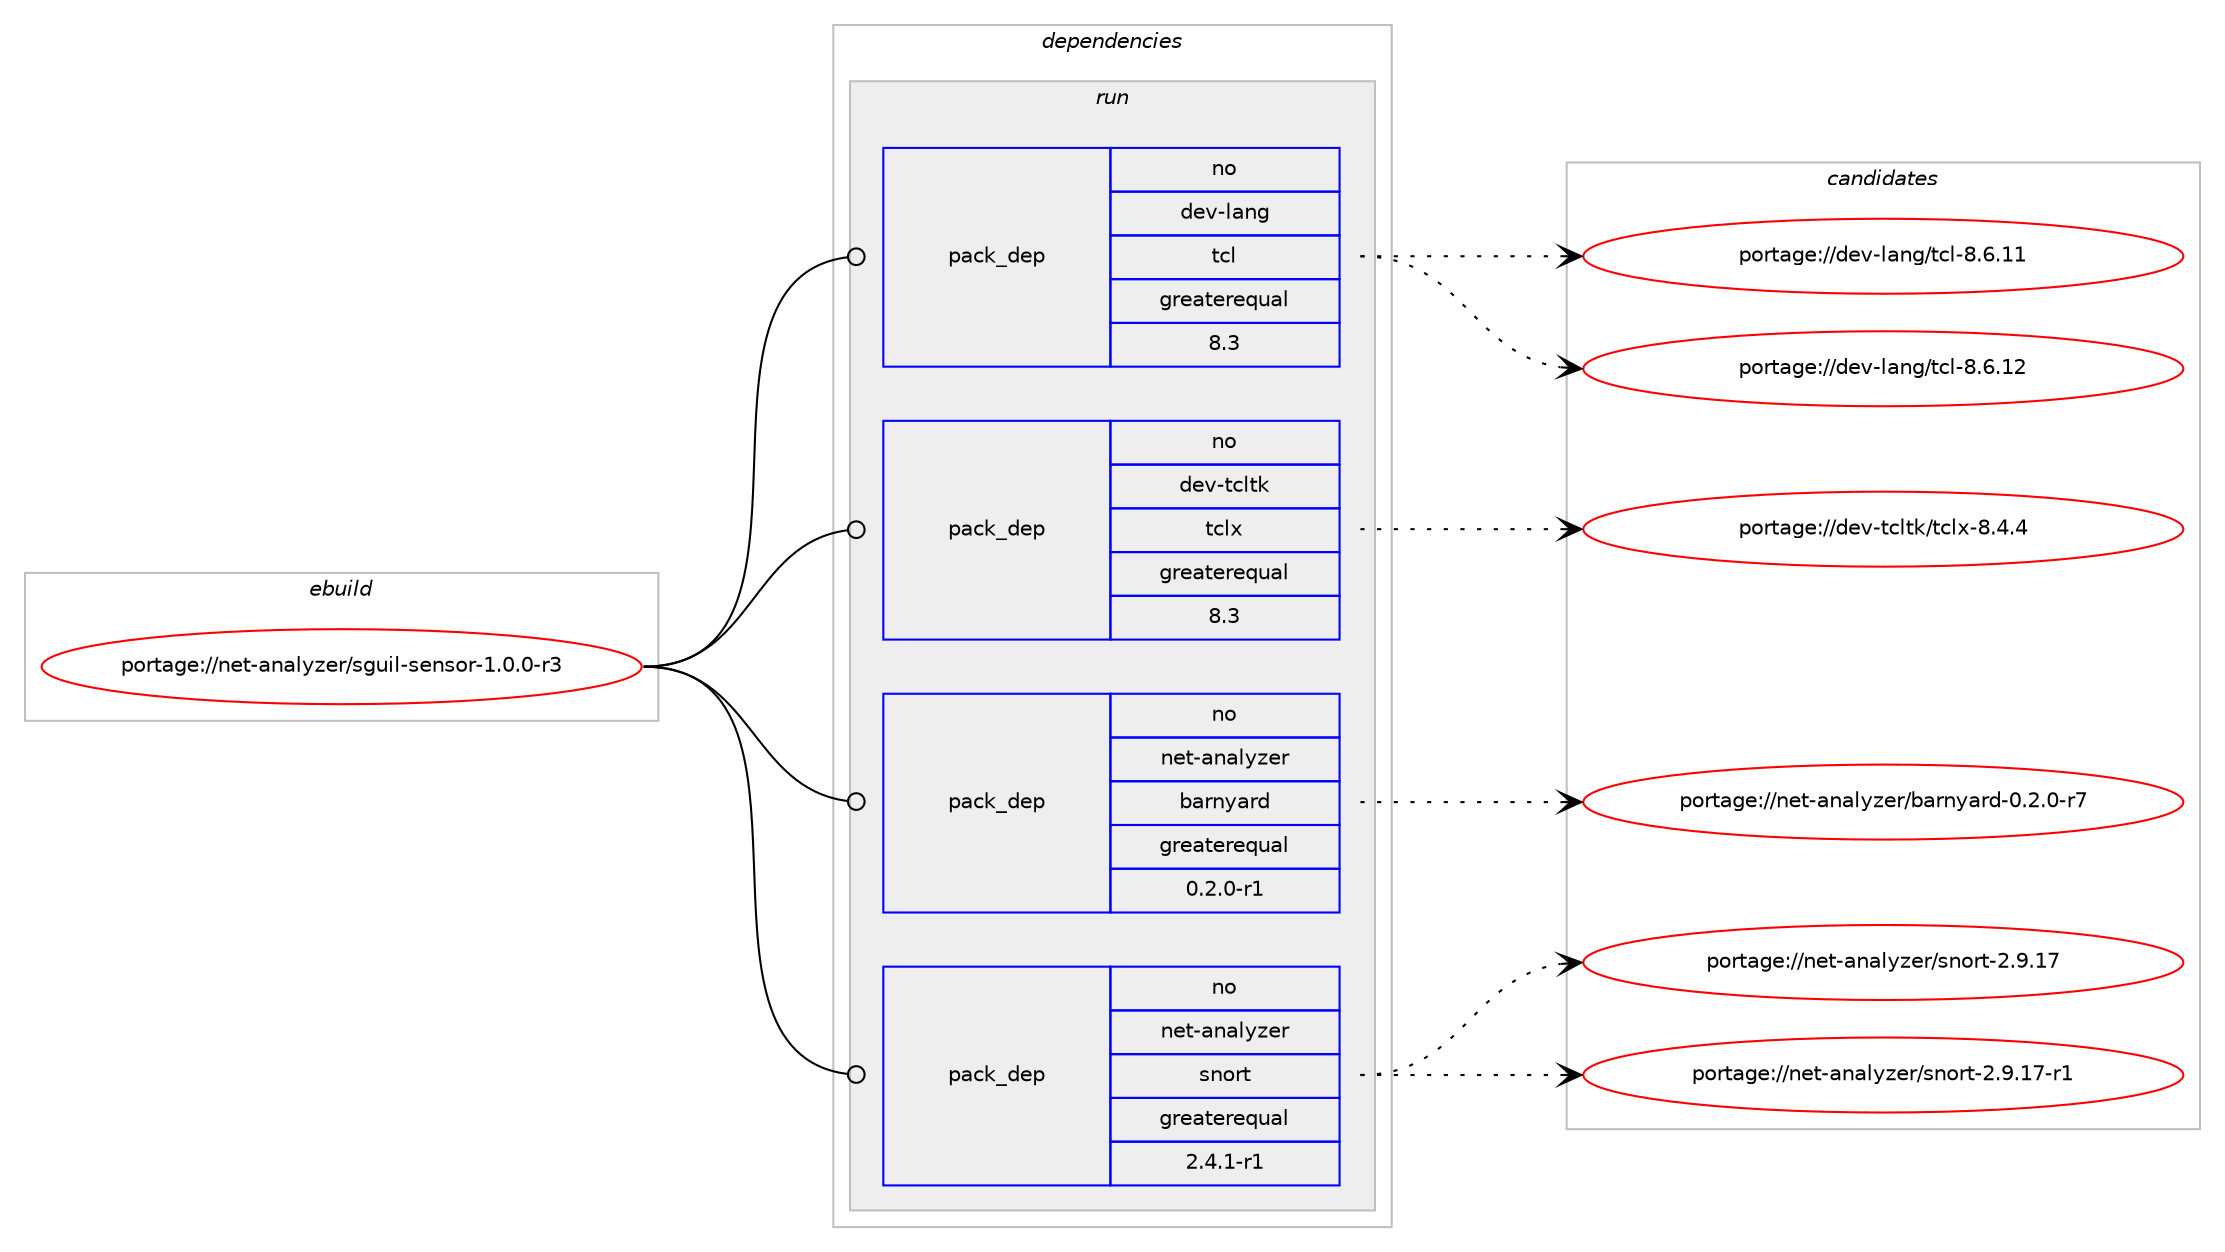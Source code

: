 digraph prolog {

# *************
# Graph options
# *************

newrank=true;
concentrate=true;
compound=true;
graph [rankdir=LR,fontname=Helvetica,fontsize=10,ranksep=1.5];#, ranksep=2.5, nodesep=0.2];
edge  [arrowhead=vee];
node  [fontname=Helvetica,fontsize=10];

# **********
# The ebuild
# **********

subgraph cluster_leftcol {
color=gray;
rank=same;
label=<<i>ebuild</i>>;
id [label="portage://net-analyzer/sguil-sensor-1.0.0-r3", color=red, width=4, href="../net-analyzer/sguil-sensor-1.0.0-r3.svg"];
}

# ****************
# The dependencies
# ****************

subgraph cluster_midcol {
color=gray;
label=<<i>dependencies</i>>;
subgraph cluster_compile {
fillcolor="#eeeeee";
style=filled;
label=<<i>compile</i>>;
# *** BEGIN UNKNOWN DEPENDENCY TYPE (TODO) ***
# id -> package_dependency(portage://net-analyzer/sguil-sensor-1.0.0-r3,install,no,acct-group,sguil,none,[,,],[],[])
# *** END UNKNOWN DEPENDENCY TYPE (TODO) ***

# *** BEGIN UNKNOWN DEPENDENCY TYPE (TODO) ***
# id -> package_dependency(portage://net-analyzer/sguil-sensor-1.0.0-r3,install,no,acct-user,sguil,none,[,,],[],[])
# *** END UNKNOWN DEPENDENCY TYPE (TODO) ***

}
subgraph cluster_compileandrun {
fillcolor="#eeeeee";
style=filled;
label=<<i>compile and run</i>>;
}
subgraph cluster_run {
fillcolor="#eeeeee";
style=filled;
label=<<i>run</i>>;
# *** BEGIN UNKNOWN DEPENDENCY TYPE (TODO) ***
# id -> package_dependency(portage://net-analyzer/sguil-sensor-1.0.0-r3,run,no,acct-group,sguil,none,[,,],[],[])
# *** END UNKNOWN DEPENDENCY TYPE (TODO) ***

# *** BEGIN UNKNOWN DEPENDENCY TYPE (TODO) ***
# id -> package_dependency(portage://net-analyzer/sguil-sensor-1.0.0-r3,run,no,acct-user,sguil,none,[,,],[],[])
# *** END UNKNOWN DEPENDENCY TYPE (TODO) ***

subgraph pack3 {
dependency40 [label=<<TABLE BORDER="0" CELLBORDER="1" CELLSPACING="0" CELLPADDING="4" WIDTH="220"><TR><TD ROWSPAN="6" CELLPADDING="30">pack_dep</TD></TR><TR><TD WIDTH="110">no</TD></TR><TR><TD>dev-lang</TD></TR><TR><TD>tcl</TD></TR><TR><TD>greaterequal</TD></TR><TR><TD>8.3</TD></TR></TABLE>>, shape=none, color=blue];
}
id:e -> dependency40:w [weight=20,style="solid",arrowhead="odot"];
# *** BEGIN UNKNOWN DEPENDENCY TYPE (TODO) ***
# id -> package_dependency(portage://net-analyzer/sguil-sensor-1.0.0-r3,run,no,dev-ml,pcre-ocaml,none,[,,],any_same_slot,[])
# *** END UNKNOWN DEPENDENCY TYPE (TODO) ***

subgraph pack4 {
dependency41 [label=<<TABLE BORDER="0" CELLBORDER="1" CELLSPACING="0" CELLPADDING="4" WIDTH="220"><TR><TD ROWSPAN="6" CELLPADDING="30">pack_dep</TD></TR><TR><TD WIDTH="110">no</TD></TR><TR><TD>dev-tcltk</TD></TR><TR><TD>tclx</TD></TR><TR><TD>greaterequal</TD></TR><TR><TD>8.3</TD></TR></TABLE>>, shape=none, color=blue];
}
id:e -> dependency41:w [weight=20,style="solid",arrowhead="odot"];
# *** BEGIN UNKNOWN DEPENDENCY TYPE (TODO) ***
# id -> package_dependency(portage://net-analyzer/sguil-sensor-1.0.0-r3,run,no,dev-tcltk,tls,none,[,,],[],[])
# *** END UNKNOWN DEPENDENCY TYPE (TODO) ***

subgraph pack5 {
dependency42 [label=<<TABLE BORDER="0" CELLBORDER="1" CELLSPACING="0" CELLPADDING="4" WIDTH="220"><TR><TD ROWSPAN="6" CELLPADDING="30">pack_dep</TD></TR><TR><TD WIDTH="110">no</TD></TR><TR><TD>net-analyzer</TD></TR><TR><TD>barnyard</TD></TR><TR><TD>greaterequal</TD></TR><TR><TD>0.2.0-r1</TD></TR></TABLE>>, shape=none, color=blue];
}
id:e -> dependency42:w [weight=20,style="solid",arrowhead="odot"];
# *** BEGIN UNKNOWN DEPENDENCY TYPE (TODO) ***
# id -> package_dependency(portage://net-analyzer/sguil-sensor-1.0.0-r3,run,no,net-analyzer,sancp,none,[,,],[],[])
# *** END UNKNOWN DEPENDENCY TYPE (TODO) ***

subgraph pack6 {
dependency43 [label=<<TABLE BORDER="0" CELLBORDER="1" CELLSPACING="0" CELLPADDING="4" WIDTH="220"><TR><TD ROWSPAN="6" CELLPADDING="30">pack_dep</TD></TR><TR><TD WIDTH="110">no</TD></TR><TR><TD>net-analyzer</TD></TR><TR><TD>snort</TD></TR><TR><TD>greaterequal</TD></TR><TR><TD>2.4.1-r1</TD></TR></TABLE>>, shape=none, color=blue];
}
id:e -> dependency43:w [weight=20,style="solid",arrowhead="odot"];
}
}

# **************
# The candidates
# **************

subgraph cluster_choices {
rank=same;
color=gray;
label=<<i>candidates</i>>;

subgraph choice3 {
color=black;
nodesep=1;
choice1001011184510897110103471169910845564654464949 [label="portage://dev-lang/tcl-8.6.11", color=red, width=4,href="../dev-lang/tcl-8.6.11.svg"];
choice1001011184510897110103471169910845564654464950 [label="portage://dev-lang/tcl-8.6.12", color=red, width=4,href="../dev-lang/tcl-8.6.12.svg"];
dependency40:e -> choice1001011184510897110103471169910845564654464949:w [style=dotted,weight="100"];
dependency40:e -> choice1001011184510897110103471169910845564654464950:w [style=dotted,weight="100"];
}
subgraph choice4 {
color=black;
nodesep=1;
choice10010111845116991081161074711699108120455646524652 [label="portage://dev-tcltk/tclx-8.4.4", color=red, width=4,href="../dev-tcltk/tclx-8.4.4.svg"];
dependency41:e -> choice10010111845116991081161074711699108120455646524652:w [style=dotted,weight="100"];
}
subgraph choice5 {
color=black;
nodesep=1;
choice110101116459711097108121122101114479897114110121971141004548465046484511455 [label="portage://net-analyzer/barnyard-0.2.0-r7", color=red, width=4,href="../net-analyzer/barnyard-0.2.0-r7.svg"];
dependency42:e -> choice110101116459711097108121122101114479897114110121971141004548465046484511455:w [style=dotted,weight="100"];
}
subgraph choice6 {
color=black;
nodesep=1;
choice1101011164597110971081211221011144711511011111411645504657464955 [label="portage://net-analyzer/snort-2.9.17", color=red, width=4,href="../net-analyzer/snort-2.9.17.svg"];
choice11010111645971109710812112210111447115110111114116455046574649554511449 [label="portage://net-analyzer/snort-2.9.17-r1", color=red, width=4,href="../net-analyzer/snort-2.9.17-r1.svg"];
dependency43:e -> choice1101011164597110971081211221011144711511011111411645504657464955:w [style=dotted,weight="100"];
dependency43:e -> choice11010111645971109710812112210111447115110111114116455046574649554511449:w [style=dotted,weight="100"];
}
}

}
